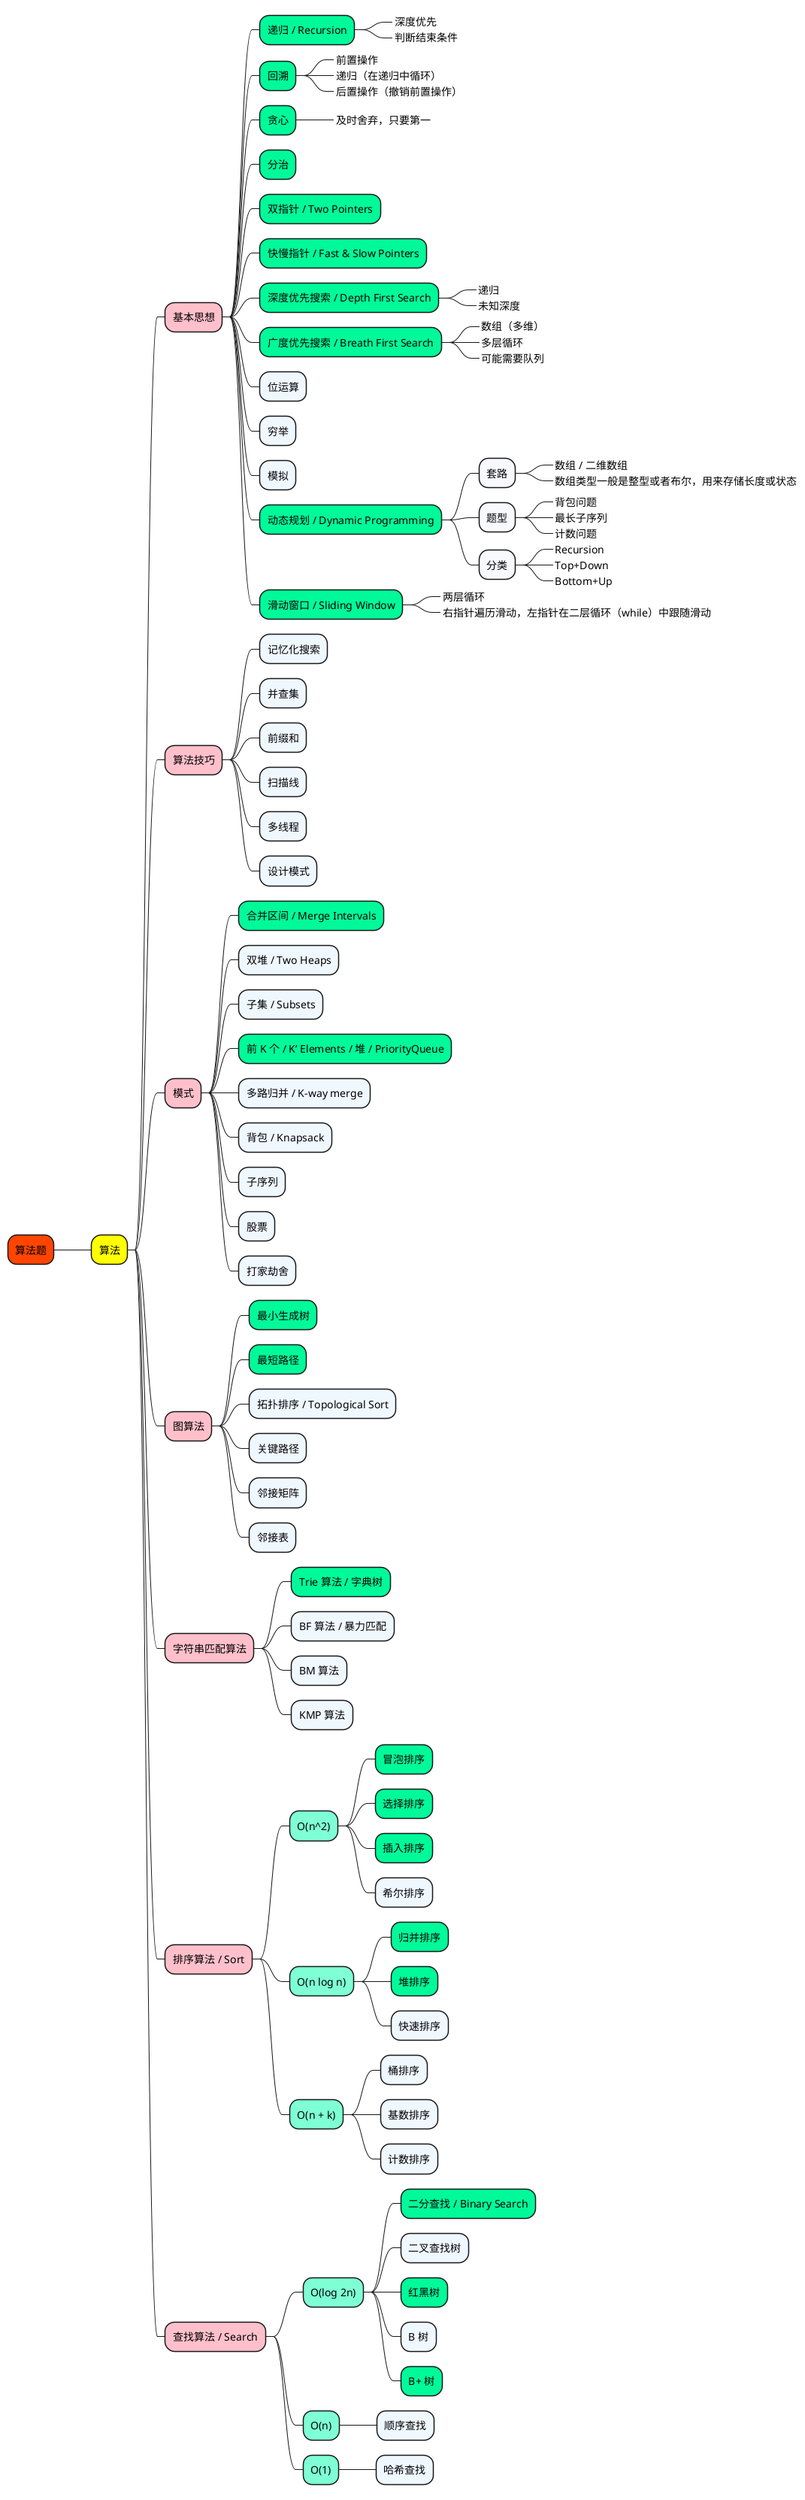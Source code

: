 @startmindmap

+[#OrangeRed] 算法题

++[#yellow] 算法

+++[#Pink] 基本思想

++++[#MediumSpringGreen] 递归 / Recursion
+++++_ 深度优先
+++++_ 判断结束条件

++++[#MediumSpringGreen] 回溯
+++++_ 前置操作
+++++_ 递归（在递归中循环）
+++++_ 后置操作（撤销前置操作）

++++[#MediumSpringGreen] 贪心
+++++_ 及时舍弃，只要第一

++++[#MediumSpringGreen] 分治
++++[#MediumSpringGreen] 双指针 / Two Pointers
++++[#MediumSpringGreen] 快慢指针 / Fast & Slow Pointers

++++[#MediumSpringGreen] 深度优先搜索 / Depth First Search
+++++_ 递归
+++++_ 未知深度

++++[#MediumSpringGreen] 广度优先搜索 / Breath First Search
+++++_ 数组（多维）
+++++_ 多层循环
+++++_ 可能需要队列


++++[#AliceBlue] 位运算
++++[#AliceBlue] 穷举
++++[#AliceBlue] 模拟

++++[#MediumSpringGreen] 动态规划 / Dynamic Programming
+++++[#GhostWhite] 套路
++++++_ 数组 / 二维数组
++++++_ 数组类型一般是整型或者布尔，用来存储长度或状态
+++++[#GhostWhite] 题型
++++++_ 背包问题
++++++_ 最长子序列
++++++_ 计数问题
+++++[#GhostWhite] 分类
++++++_ Recursion
++++++_ Top+Down
++++++_ Bottom+Up

++++[#MediumSpringGreen] 滑动窗口 / Sliding Window
+++++_ 两层循环
+++++_ 右指针遍历滑动，左指针在二层循环（while）中跟随滑动


+++[#Pink] 算法技巧

++++[#AliceBlue] 记忆化搜索
++++[#AliceBlue] 并查集
++++[#AliceBlue] 前缀和
++++[#AliceBlue] 扫描线

++++[#AliceBlue] 多线程
++++[#AliceBlue] 设计模式


+++[#Pink] 模式

++++[#MediumSpringGreen] 合并区间 / Merge Intervals
++++[#AliceBlue] 双堆 / Two Heaps
++++[#AliceBlue] 子集 / Subsets
++++[#MediumSpringGreen] 前 K 个 / K’ Elements / 堆 / PriorityQueue
++++[#AliceBlue] 多路归并 / K-way merge
++++[#AliceBlue] 背包 / Knapsack
++++[#AliceBlue] 子序列
++++[#AliceBlue] 股票
++++[#AliceBlue] 打家劫舍


+++[#Pink] 图算法

++++[#MediumSpringGreen] 最小生成树
++++[#MediumSpringGreen] 最短路径
++++[#AliceBlue] 拓扑排序 / Topological Sort
++++[#AliceBlue] 关键路径
++++[#AliceBlue] 邻接矩阵
++++[#AliceBlue] 邻接表

+++[#Pink] 字符串匹配算法

++++[#MediumSpringGreen] Trie 算法 / 字典树
++++[#AliceBlue] BF 算法 / 暴力匹配
++++[#AliceBlue] BM 算法
++++[#AliceBlue] KMP 算法

+++[#Pink] 排序算法 / Sort

++++[#Aquamarine] O(n^2)
+++++[#MediumSpringGreen] 冒泡排序
+++++[#MediumSpringGreen] 选择排序
+++++[#MediumSpringGreen] 插入排序
+++++[#AliceBlue] 希尔排序
++++[#Aquamarine] O(n log n)
+++++[#MediumSpringGreen] 归并排序
+++++[#MediumSpringGreen] 堆排序
+++++[#AliceBlue] 快速排序
++++[#Aquamarine] O(n + k)
+++++[#AliceBlue] 桶排序
+++++[#AliceBlue] 基数排序
+++++[#AliceBlue] 计数排序

+++[#Pink] 查找算法 / Search

++++[#Aquamarine] O(log 2n)
+++++[#MediumSpringGreen] 二分查找 / Binary Search
+++++[#AliceBlue] 二叉查找树
+++++[#MediumSpringGreen] 红黑树
+++++[#AliceBlue] B 树
+++++[#MediumSpringGreen] B+ 树
++++[#Aquamarine] O(n)
+++++[#AliceBlue] 顺序查找
++++[#Aquamarine] O(1)
+++++[#AliceBlue] 哈希查找


@endmindmap
